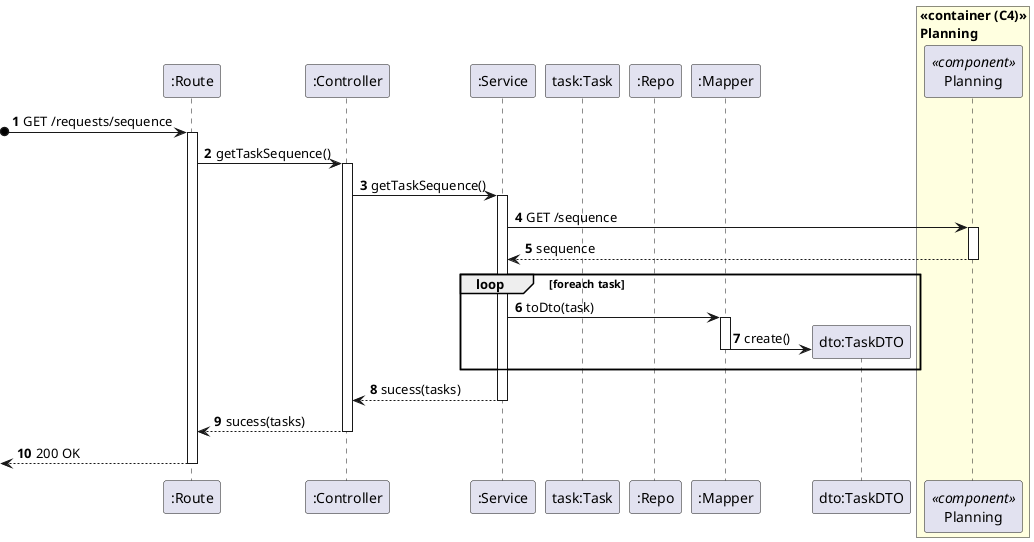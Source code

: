 @startuml process-view
autonumber
participant ROUTE as ":Route"
participant CTRL as ":Controller"
participant SRV as ":Service"
participant BUILD as "task:Task"
participant REPO as ":Repo"
participant MAP as ":Mapper"
participant DTO as "dto:TaskDTO"

box "<<container (C4)>>\nPlanning" <<center>>#LightYellow
  participant P as "Planning" <<component>>
end box

?o-> ROUTE : GET /requests/sequence
activate ROUTE

ROUTE -> CTRL : getTaskSequence()
activate CTRL
CTRL -> SRV : getTaskSequence()
activate SRV
SRV ->P : GET /sequence
activate P
SRV <--P : sequence
deactivate P
loop foreach task
  SRV -> MAP : toDto(task)
  activate MAP
  MAP -> DTO** : create()
  deactivate MAP
end
SRV --> CTRL : sucess(tasks)
deactivate SRV
CTRL --> ROUTE : sucess(tasks)
deactivate CTRL
<-- ROUTE : 200 OK
deactivate ROUTE

@enduml
